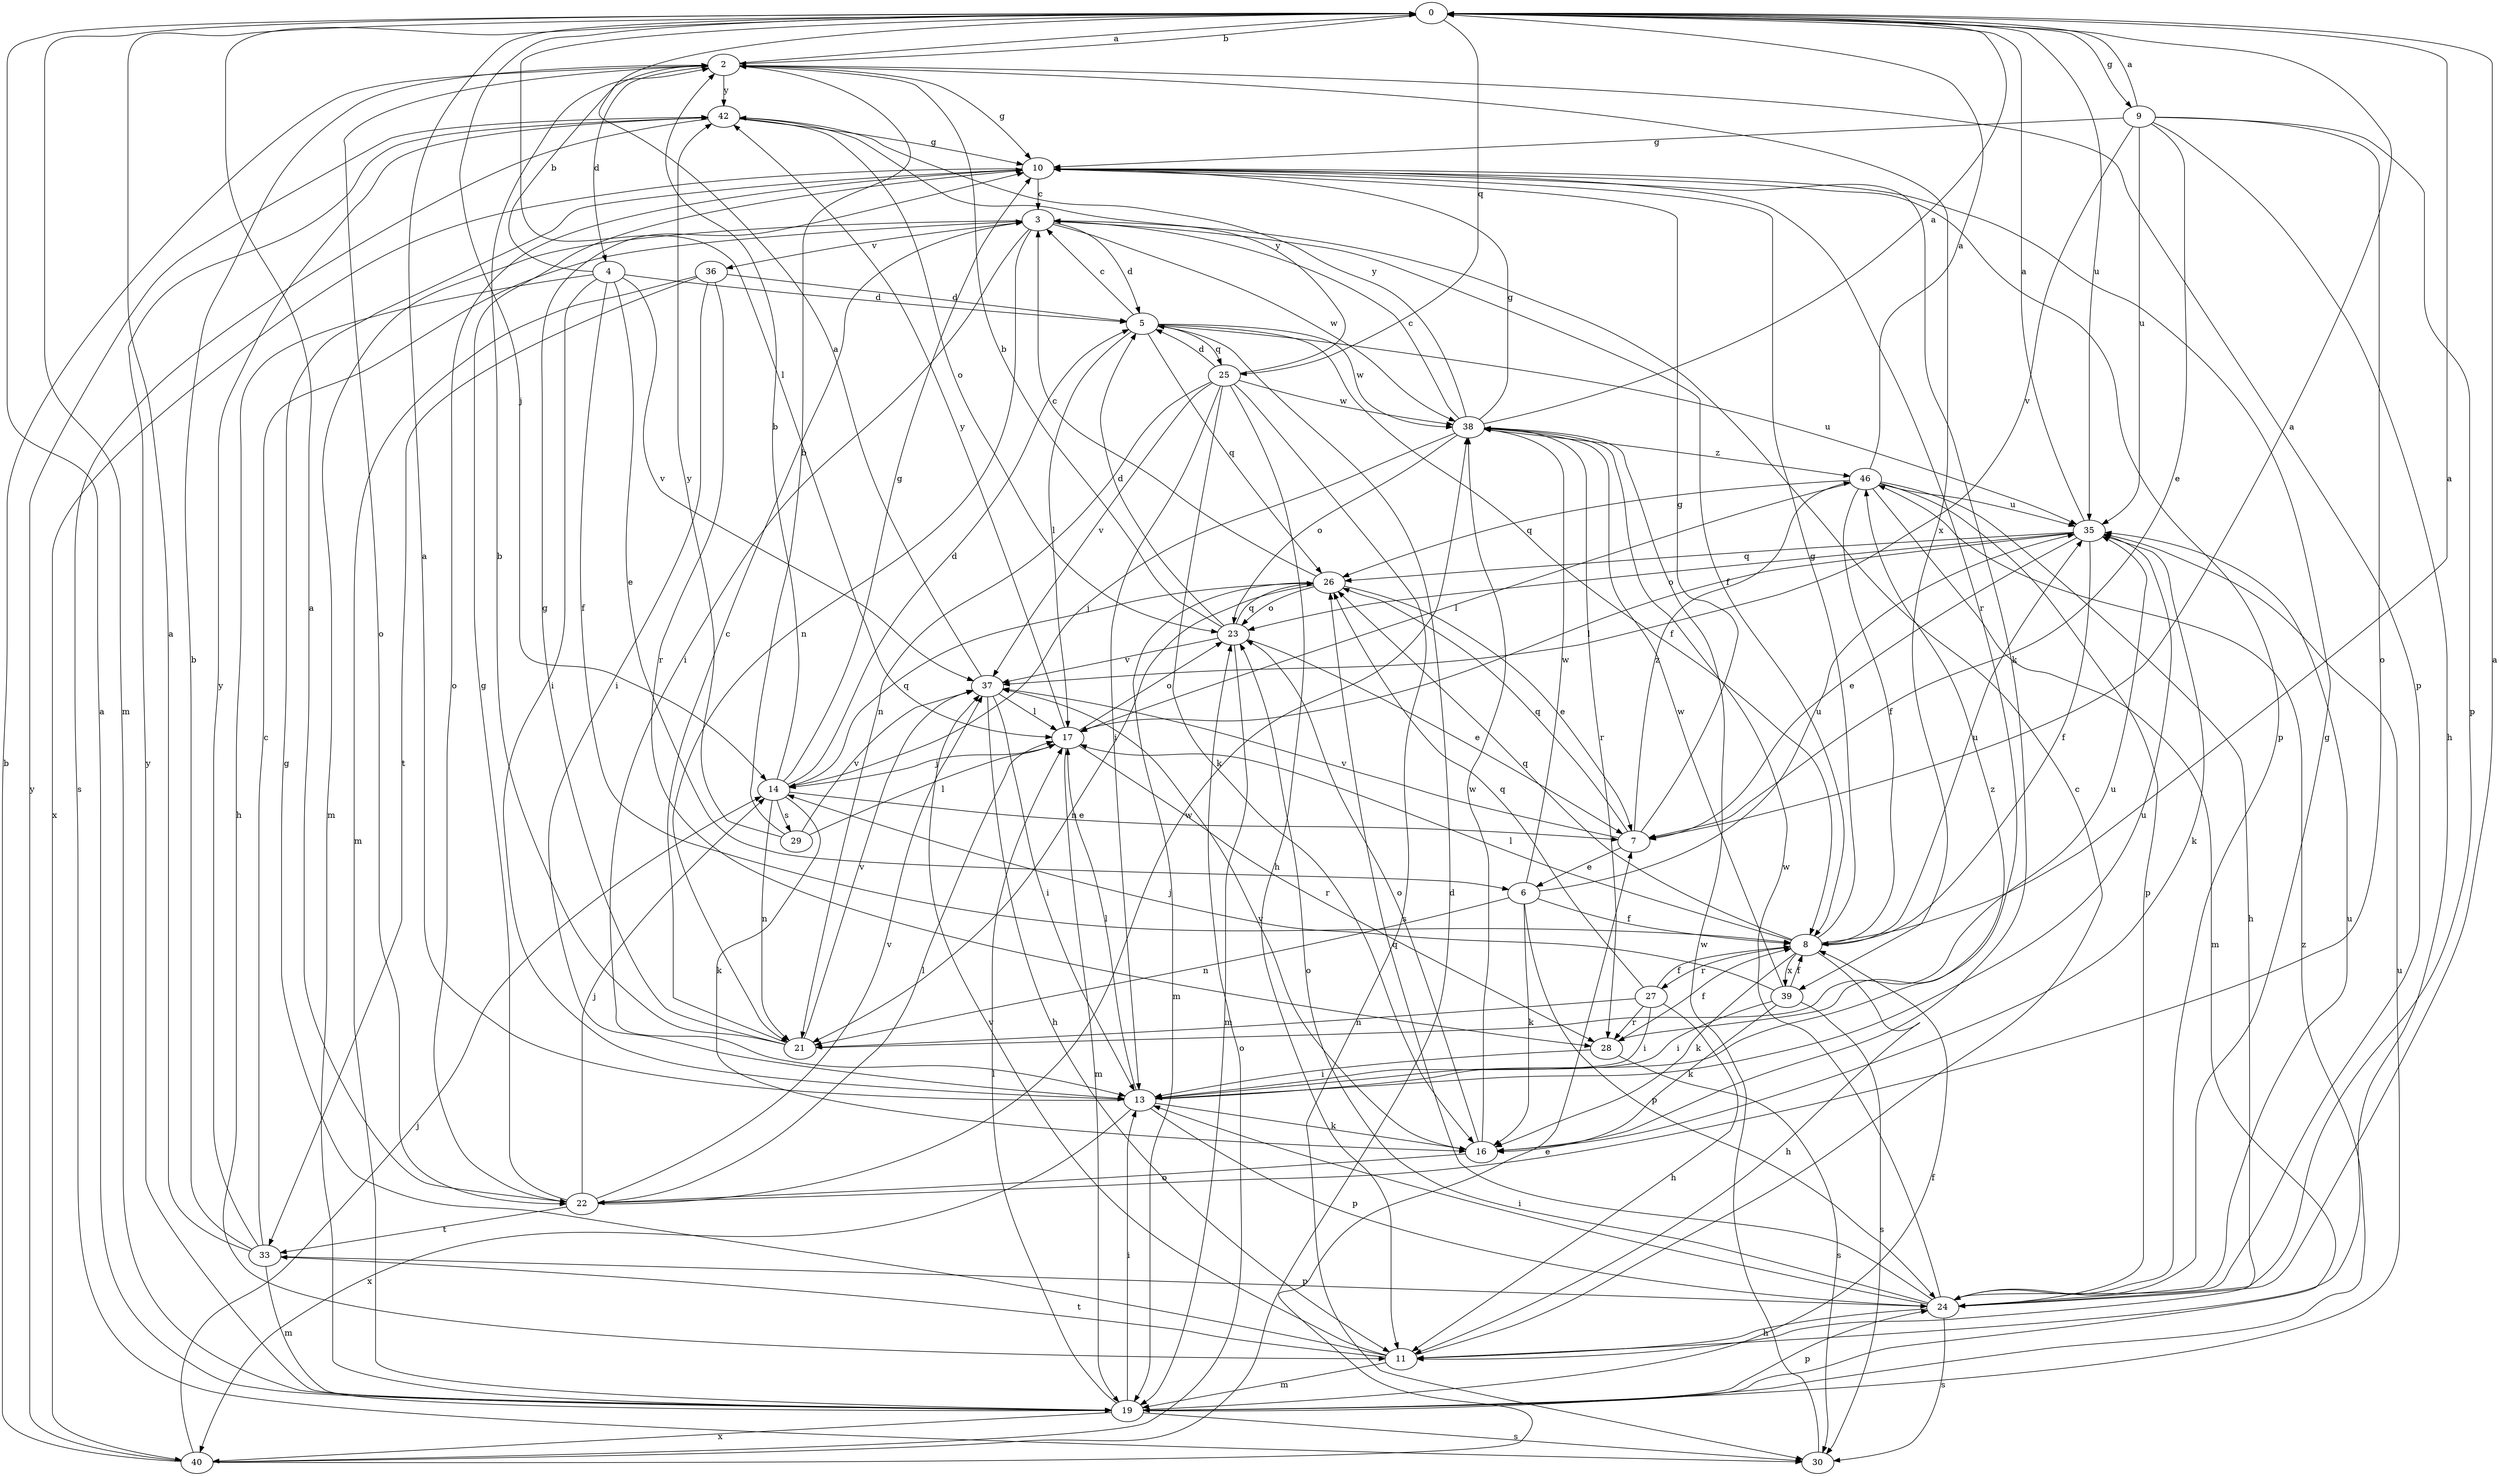 strict digraph  {
0;
2;
3;
4;
5;
6;
7;
8;
9;
10;
11;
13;
14;
16;
17;
19;
21;
22;
23;
24;
25;
26;
27;
28;
29;
30;
33;
35;
36;
37;
38;
39;
40;
42;
46;
0 -> 2  [label=b];
0 -> 9  [label=g];
0 -> 14  [label=j];
0 -> 17  [label=l];
0 -> 19  [label=m];
0 -> 25  [label=q];
0 -> 35  [label=u];
2 -> 0  [label=a];
2 -> 4  [label=d];
2 -> 10  [label=g];
2 -> 22  [label=o];
2 -> 24  [label=p];
2 -> 39  [label=x];
2 -> 42  [label=y];
3 -> 5  [label=d];
3 -> 8  [label=f];
3 -> 13  [label=i];
3 -> 19  [label=m];
3 -> 21  [label=n];
3 -> 36  [label=v];
3 -> 38  [label=w];
4 -> 2  [label=b];
4 -> 5  [label=d];
4 -> 6  [label=e];
4 -> 8  [label=f];
4 -> 11  [label=h];
4 -> 13  [label=i];
4 -> 37  [label=v];
5 -> 3  [label=c];
5 -> 8  [label=f];
5 -> 17  [label=l];
5 -> 25  [label=q];
5 -> 26  [label=q];
5 -> 35  [label=u];
5 -> 38  [label=w];
6 -> 8  [label=f];
6 -> 16  [label=k];
6 -> 21  [label=n];
6 -> 24  [label=p];
6 -> 35  [label=u];
6 -> 38  [label=w];
7 -> 0  [label=a];
7 -> 6  [label=e];
7 -> 10  [label=g];
7 -> 26  [label=q];
7 -> 37  [label=v];
7 -> 46  [label=z];
8 -> 0  [label=a];
8 -> 10  [label=g];
8 -> 11  [label=h];
8 -> 16  [label=k];
8 -> 17  [label=l];
8 -> 26  [label=q];
8 -> 27  [label=r];
8 -> 35  [label=u];
8 -> 39  [label=x];
9 -> 0  [label=a];
9 -> 7  [label=e];
9 -> 10  [label=g];
9 -> 11  [label=h];
9 -> 22  [label=o];
9 -> 24  [label=p];
9 -> 35  [label=u];
9 -> 37  [label=v];
10 -> 3  [label=c];
10 -> 16  [label=k];
10 -> 22  [label=o];
10 -> 24  [label=p];
10 -> 28  [label=r];
10 -> 40  [label=x];
11 -> 3  [label=c];
11 -> 10  [label=g];
11 -> 19  [label=m];
11 -> 33  [label=t];
11 -> 37  [label=v];
13 -> 0  [label=a];
13 -> 16  [label=k];
13 -> 17  [label=l];
13 -> 24  [label=p];
13 -> 35  [label=u];
13 -> 40  [label=x];
13 -> 46  [label=z];
14 -> 2  [label=b];
14 -> 5  [label=d];
14 -> 7  [label=e];
14 -> 10  [label=g];
14 -> 16  [label=k];
14 -> 21  [label=n];
14 -> 26  [label=q];
14 -> 29  [label=s];
16 -> 22  [label=o];
16 -> 23  [label=o];
16 -> 37  [label=v];
16 -> 38  [label=w];
17 -> 14  [label=j];
17 -> 19  [label=m];
17 -> 23  [label=o];
17 -> 28  [label=r];
17 -> 42  [label=y];
19 -> 0  [label=a];
19 -> 8  [label=f];
19 -> 13  [label=i];
19 -> 17  [label=l];
19 -> 24  [label=p];
19 -> 30  [label=s];
19 -> 35  [label=u];
19 -> 40  [label=x];
19 -> 42  [label=y];
19 -> 46  [label=z];
21 -> 2  [label=b];
21 -> 3  [label=c];
21 -> 10  [label=g];
21 -> 35  [label=u];
21 -> 37  [label=v];
22 -> 0  [label=a];
22 -> 10  [label=g];
22 -> 14  [label=j];
22 -> 17  [label=l];
22 -> 33  [label=t];
22 -> 37  [label=v];
22 -> 38  [label=w];
23 -> 2  [label=b];
23 -> 5  [label=d];
23 -> 7  [label=e];
23 -> 19  [label=m];
23 -> 26  [label=q];
23 -> 37  [label=v];
24 -> 0  [label=a];
24 -> 10  [label=g];
24 -> 11  [label=h];
24 -> 13  [label=i];
24 -> 23  [label=o];
24 -> 26  [label=q];
24 -> 30  [label=s];
24 -> 35  [label=u];
24 -> 38  [label=w];
25 -> 5  [label=d];
25 -> 11  [label=h];
25 -> 13  [label=i];
25 -> 16  [label=k];
25 -> 21  [label=n];
25 -> 30  [label=s];
25 -> 37  [label=v];
25 -> 38  [label=w];
25 -> 42  [label=y];
26 -> 3  [label=c];
26 -> 7  [label=e];
26 -> 19  [label=m];
26 -> 21  [label=n];
26 -> 23  [label=o];
27 -> 8  [label=f];
27 -> 11  [label=h];
27 -> 13  [label=i];
27 -> 21  [label=n];
27 -> 26  [label=q];
27 -> 28  [label=r];
28 -> 8  [label=f];
28 -> 13  [label=i];
28 -> 30  [label=s];
29 -> 2  [label=b];
29 -> 17  [label=l];
29 -> 37  [label=v];
29 -> 42  [label=y];
30 -> 38  [label=w];
33 -> 0  [label=a];
33 -> 2  [label=b];
33 -> 3  [label=c];
33 -> 19  [label=m];
33 -> 24  [label=p];
33 -> 42  [label=y];
35 -> 0  [label=a];
35 -> 7  [label=e];
35 -> 8  [label=f];
35 -> 16  [label=k];
35 -> 17  [label=l];
35 -> 23  [label=o];
35 -> 26  [label=q];
36 -> 5  [label=d];
36 -> 13  [label=i];
36 -> 19  [label=m];
36 -> 28  [label=r];
36 -> 33  [label=t];
37 -> 0  [label=a];
37 -> 11  [label=h];
37 -> 13  [label=i];
37 -> 17  [label=l];
38 -> 0  [label=a];
38 -> 3  [label=c];
38 -> 10  [label=g];
38 -> 14  [label=j];
38 -> 23  [label=o];
38 -> 28  [label=r];
38 -> 42  [label=y];
38 -> 46  [label=z];
39 -> 8  [label=f];
39 -> 13  [label=i];
39 -> 14  [label=j];
39 -> 16  [label=k];
39 -> 30  [label=s];
39 -> 38  [label=w];
40 -> 2  [label=b];
40 -> 5  [label=d];
40 -> 7  [label=e];
40 -> 14  [label=j];
40 -> 23  [label=o];
40 -> 42  [label=y];
42 -> 10  [label=g];
42 -> 23  [label=o];
42 -> 30  [label=s];
46 -> 0  [label=a];
46 -> 8  [label=f];
46 -> 11  [label=h];
46 -> 17  [label=l];
46 -> 19  [label=m];
46 -> 24  [label=p];
46 -> 26  [label=q];
46 -> 35  [label=u];
}
